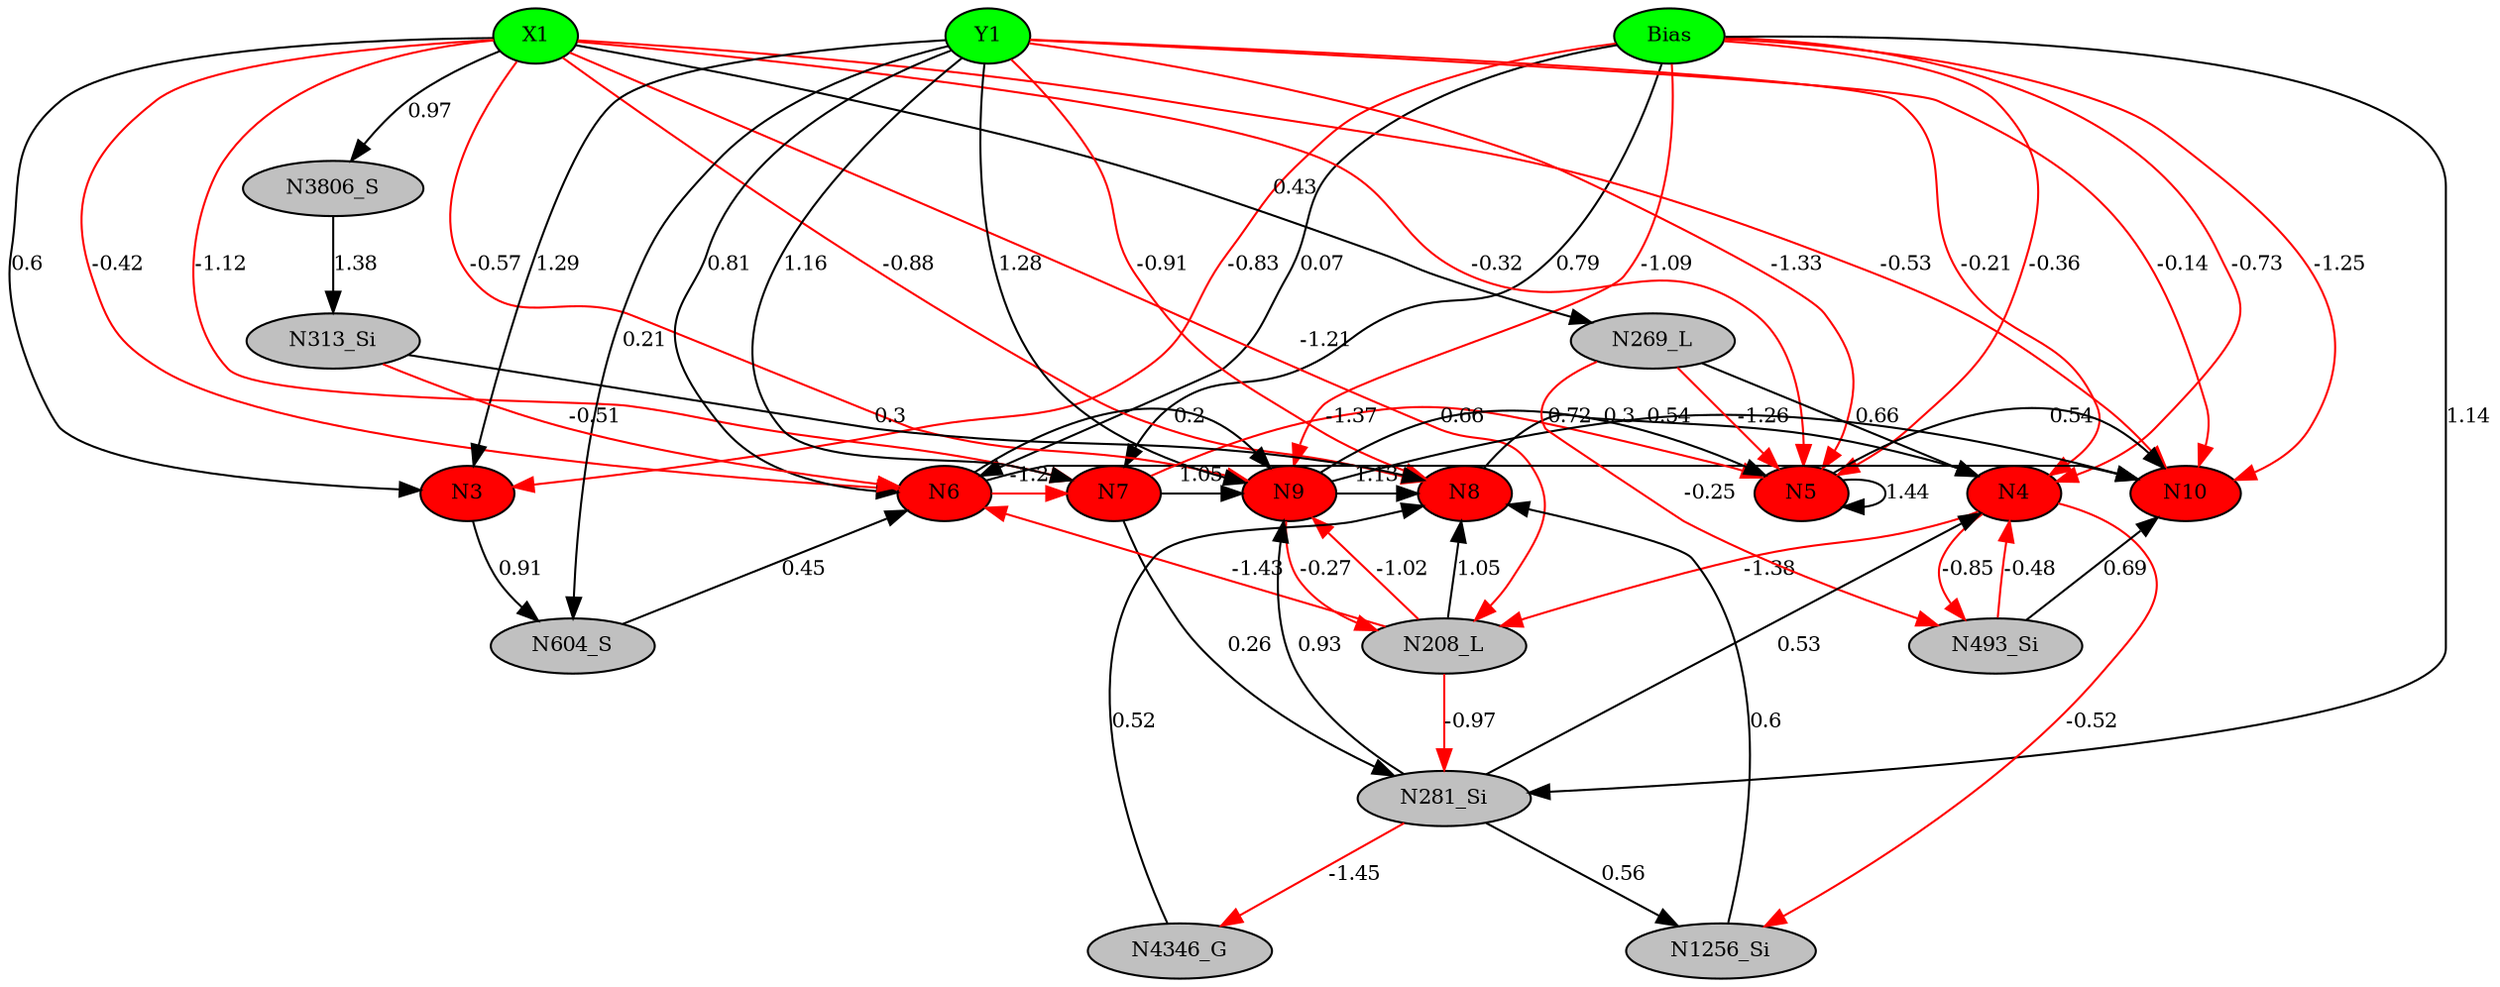 digraph g { 
N0 [shape=ellipse, label=Bias,fontsize=10,height=0.1,width=0.1,style=filled,fillcolor=green]
N1[shape=ellipse label=X1,fontsize=10,height=0.1,width=0.1,style=filled,fillcolor=green]
N2[shape=ellipse label=Y1,fontsize=10,height=0.1,width=0.1,style=filled,fillcolor=green]
N3[shape=ellipse,fontsize = 10, height = 0.1, width = 0.1, style = filled, fillcolor = red]
N4[shape=ellipse,fontsize = 10, height = 0.1, width = 0.1, style = filled, fillcolor = red]
N5[shape=ellipse,fontsize = 10, height = 0.1, width = 0.1, style = filled, fillcolor = red]
N6[shape=ellipse,fontsize = 10, height = 0.1, width = 0.1, style = filled, fillcolor = red]
N7[shape=ellipse,fontsize = 10, height = 0.1, width = 0.1, style = filled, fillcolor = red]
N8[shape=ellipse,fontsize = 10, height = 0.1, width = 0.1, style = filled, fillcolor = red]
N9[shape=ellipse,fontsize = 10, height = 0.1, width = 0.1, style = filled, fillcolor = red]
N10[shape=ellipse,fontsize = 10, height = 0.1, width = 0.1, style = filled, fillcolor = red]
N208[shape=ellipse, label=N208_L,fontsize=10,height=0.1,width=0.1,style=filled,fillcolor=gray]
N269[shape=ellipse, label=N269_L,fontsize=10,height=0.1,width=0.1,style=filled,fillcolor=gray]
N281[shape=ellipse, label=N281_Si,fontsize=10,height=0.1,width=0.1,style=filled,fillcolor=gray]
N313[shape=ellipse, label=N313_Si,fontsize=10,height=0.1,width=0.1,style=filled,fillcolor=gray]
N493[shape=ellipse, label=N493_Si,fontsize=10,height=0.1,width=0.1,style=filled,fillcolor=gray]
N604[shape=ellipse, label=N604_S,fontsize=10,height=0.1,width=0.1,style=filled,fillcolor=gray]
N1256[shape=ellipse, label=N1256_Si,fontsize=10,height=0.1,width=0.1,style=filled,fillcolor=gray]
N3806[shape=ellipse, label=N3806_S,fontsize=10,height=0.1,width=0.1,style=filled,fillcolor=gray]
N4346[shape=ellipse, label=N4346_G,fontsize=10,height=0.1,width=0.1,style=filled,fillcolor=gray]
N0 -> N3 [color=red] [arrowType=inv][ label=-0.83,fontsize=10]
N1 -> N3 [color=black] [ label=0.6,fontsize=10]
N2 -> N3 [color=black] [ label=1.29,fontsize=10]
N0 -> N4 [color=red] [arrowType=inv][ label=-0.73,fontsize=10]
N2 -> N4 [color=red] [arrowType=inv][ label=-0.21,fontsize=10]
N0 -> N5 [color=red] [arrowType=inv][ label=-0.36,fontsize=10]
N1 -> N5 [color=red] [arrowType=inv][ label=-0.32,fontsize=10]
N2 -> N5 [color=red] [arrowType=inv][ label=-1.33,fontsize=10]
N0 -> N6 [color=black] [ label=0.07,fontsize=10]
N2 -> N6 [color=black] [ label=0.81,fontsize=10]
N0 -> N7 [color=black] [ label=0.79,fontsize=10]
N1 -> N7 [color=red] [arrowType=inv][ label=-1.12,fontsize=10]
N2 -> N7 [color=black] [ label=1.16,fontsize=10]
N1 -> N8 [color=red] [arrowType=inv][ label=-0.88,fontsize=10]
N2 -> N8 [color=red] [arrowType=inv][ label=-0.91,fontsize=10]
N0 -> N9 [color=red] [arrowType=inv][ label=-1.09,fontsize=10]
N2 -> N9 [color=black] [ label=1.28,fontsize=10]
N0 -> N10 [color=red] [arrowType=inv][ label=-1.25,fontsize=10]
N1 -> N10 [color=red] [arrowType=inv][ label=-0.53,fontsize=10]
N2 -> N10 [color=red] [arrowType=inv][ label=-0.14,fontsize=10]
N8 -> N4 [color=black] [ label=0.72,fontsize=10]
N9 -> N8 [color=black] [ label=1.13,fontsize=10]
N1 -> N208 [color=red] [arrowType=inv][ label=-1.21,fontsize=10]
N208 -> N9 [color=red] [arrowType=inv][ label=-1.02,fontsize=10]
N4 -> N208 [color=red] [arrowType=inv][ label=-1.38,fontsize=10]
N5 -> N5 [color=black] [ label=1.44,fontsize=10]
N1 -> N269 [color=black] [ label=0.43,fontsize=10]
N269 -> N4 [color=black] [ label=0.66,fontsize=10]
N0 -> N281 [color=black] [ label=1.14,fontsize=10]
N313 -> N6 [color=red] [arrowType=inv][ label=-0.51,fontsize=10]
N1 -> N6 [color=red] [arrowType=inv][ label=-0.42,fontsize=10]
N269 -> N493 [color=red] [arrowType=inv][ label=-0.25,fontsize=10]
N493 -> N4 [color=red] [arrowType=inv][ label=-0.48,fontsize=10]
N281 -> N4 [color=black] [ label=0.53,fontsize=10]
N6 -> N10 [color=black] [ label=0.3,fontsize=10]
N2 -> N604 [color=black] [ label=0.21,fontsize=10]
N604 -> N6 [color=black] [ label=0.45,fontsize=10]
N6 -> N7 [color=red] [arrowType=inv][ label=-1.2,fontsize=10]
N5 -> N10 [color=black] [ label=0.54,fontsize=10]
N281 -> N9 [color=black] [ label=0.93,fontsize=10]
N208 -> N8 [color=black] [ label=1.05,fontsize=10]
N208 -> N281 [color=red] [arrowType=inv][ label=-0.97,fontsize=10]
N7 -> N9 [color=black] [ label=1.05,fontsize=10]
N1 -> N9 [color=red] [arrowType=inv][ label=-0.57,fontsize=10]
N281 -> N1256 [color=black] [ label=0.56,fontsize=10]
N1256 -> N8 [color=black] [ label=0.6,fontsize=10]
N208 -> N6 [color=red] [arrowType=inv][ label=-1.43,fontsize=10]
N7 -> N281 [color=black] [ label=0.26,fontsize=10]
N313 -> N8 [color=black] [ label=0.3,fontsize=10]
N9 -> N208 [color=red] [arrowType=inv][ label=-0.27,fontsize=10]
N3 -> N604 [color=black] [ label=0.91,fontsize=10]
N4 -> N493 [color=red] [arrowType=inv][ label=-0.85,fontsize=10]
N6 -> N9 [color=black] [ label=0.2,fontsize=10]
N493 -> N10 [color=black] [ label=0.69,fontsize=10]
N269 -> N5 [color=red] [arrowType=inv][ label=-1.26,fontsize=10]
N7 -> N5 [color=red] [arrowType=inv][ label=-1.37,fontsize=10]
N1 -> N3806 [color=black] [ label=0.97,fontsize=10]
N3806 -> N313 [color=black] [ label=1.38,fontsize=10]
N4 -> N1256 [color=red] [arrowType=inv][ label=-0.52,fontsize=10]
N281 -> N4346 [color=red] [arrowType=inv][ label=-1.45,fontsize=10]
N4346 -> N8 [color=black] [ label=0.52,fontsize=10]
N9 -> N5 [color=black] [ label=0.66,fontsize=10]
N9 -> N10 [color=black] [ label=0.54,fontsize=10]
 { rank=same; 
N3
N4
N5
N6
N7
N8
N9
N10
 } 
 { rank=same; 
N1 ->N2 ->N0 [style=invis]
 } 
}
